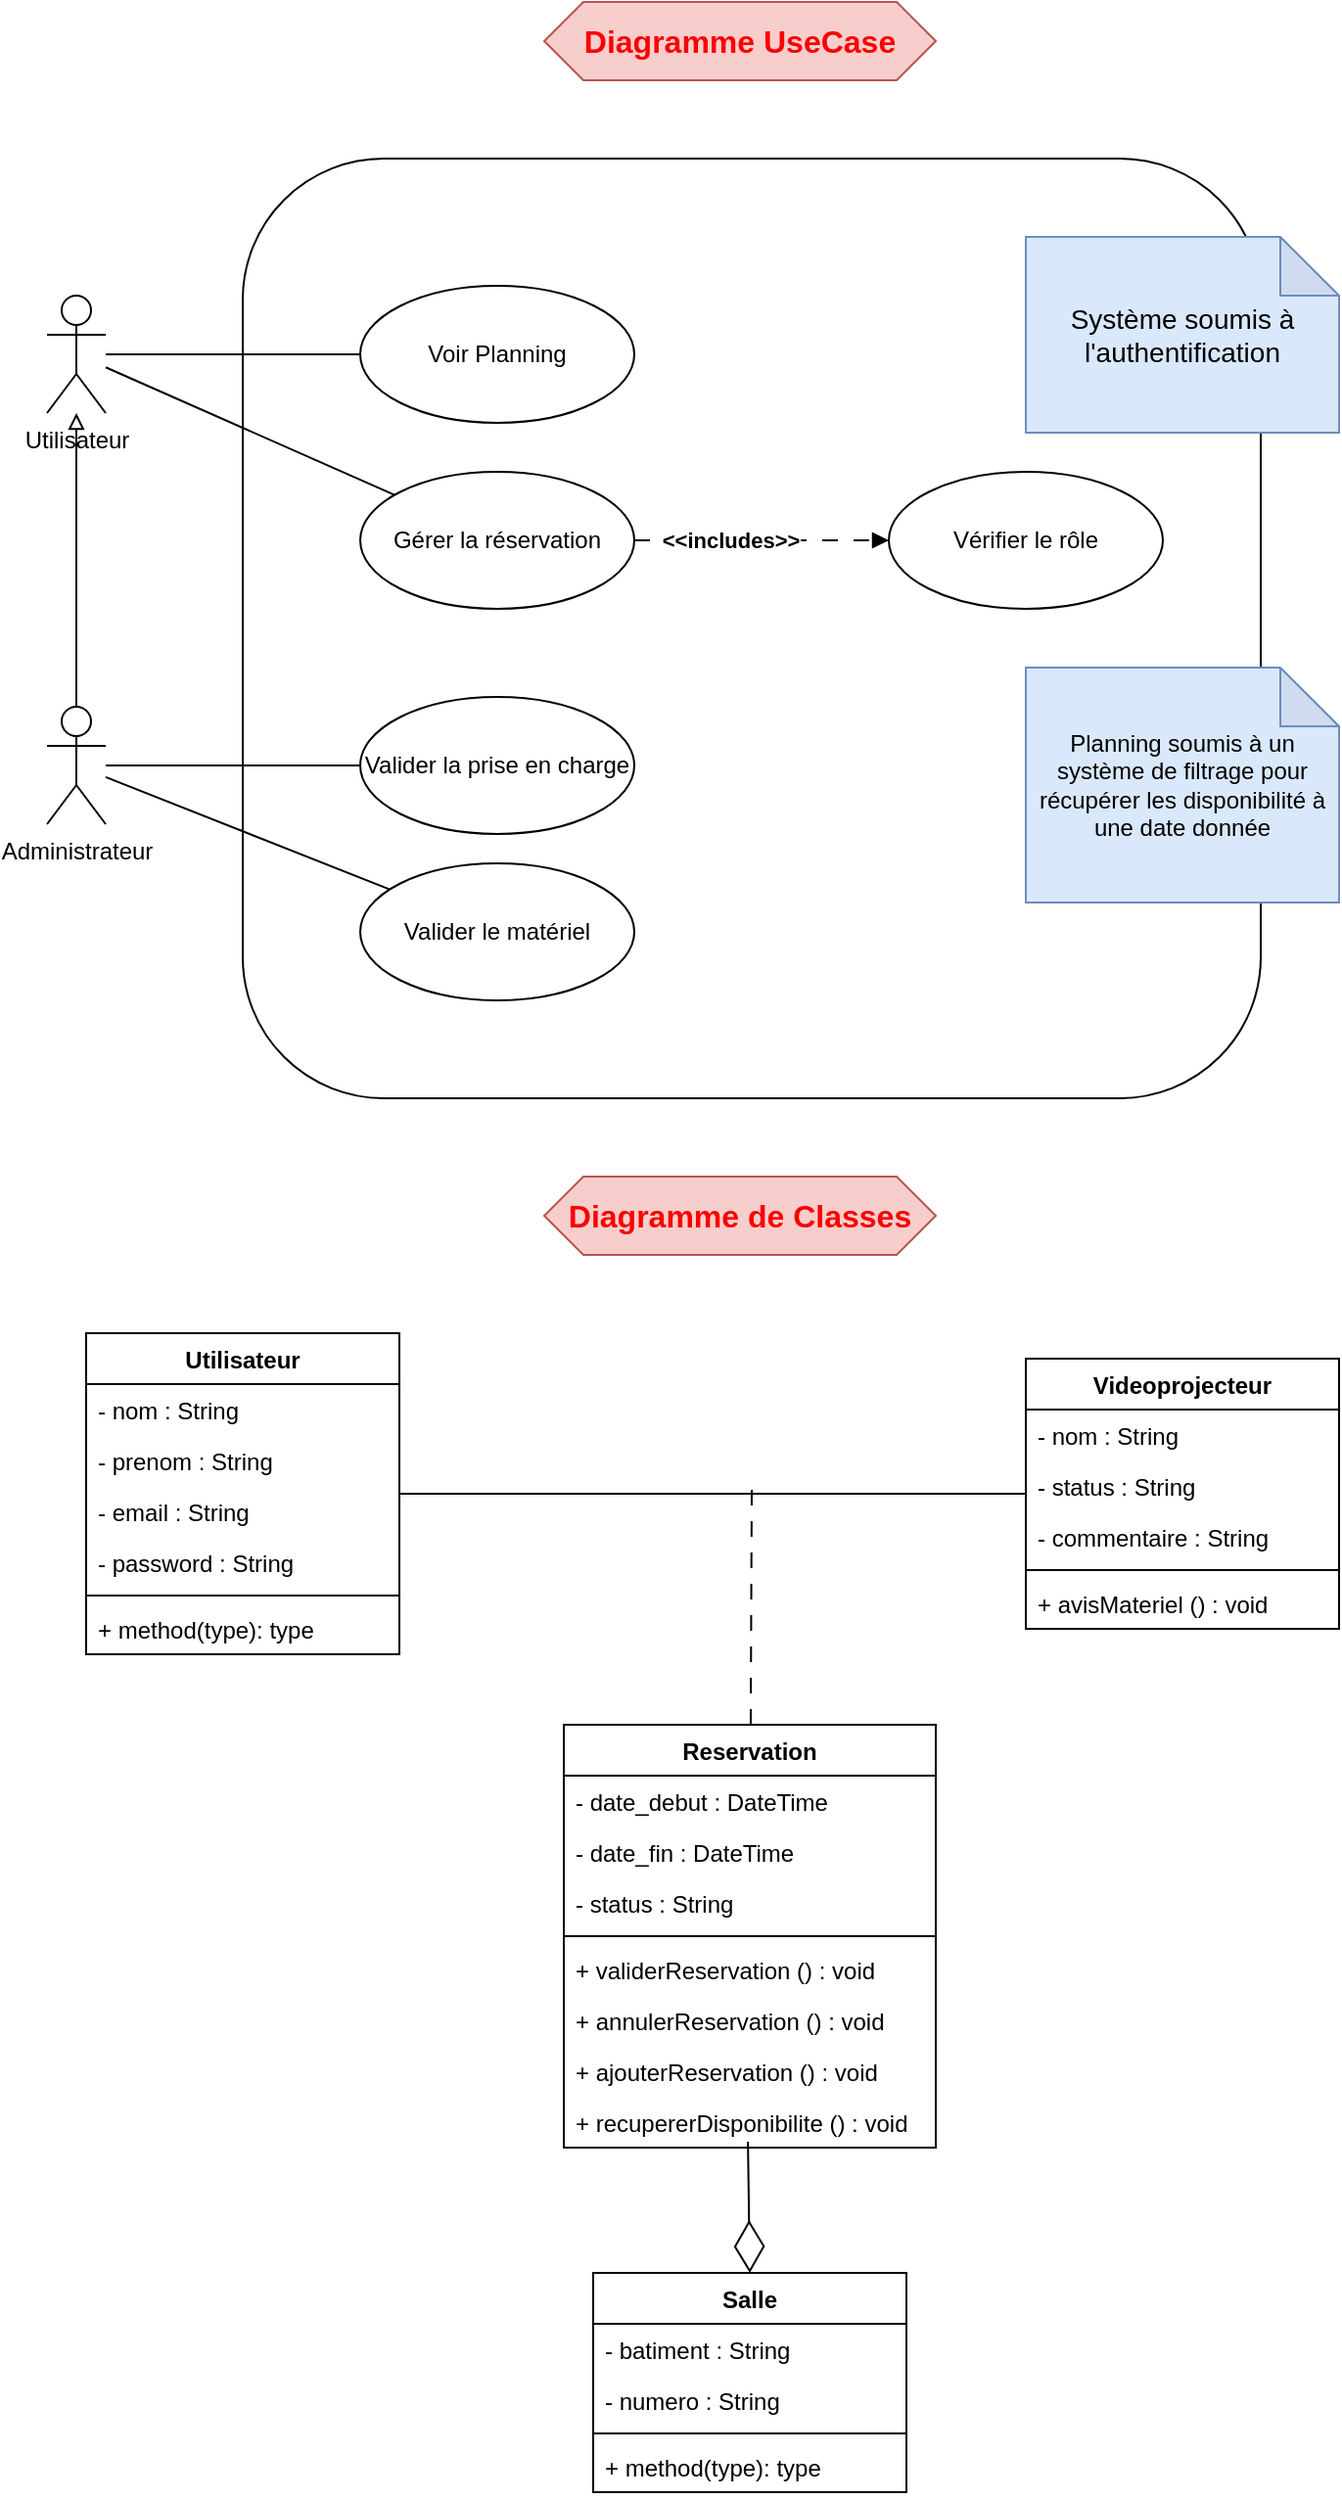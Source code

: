 <mxfile version="27.0.6">
  <diagram name="Page-1" id="pvXtCuqlx9BJ-Klr0lnQ">
    <mxGraphModel dx="898" dy="750" grid="1" gridSize="10" guides="1" tooltips="1" connect="1" arrows="1" fold="1" page="1" pageScale="1" pageWidth="827" pageHeight="1169" math="0" shadow="0">
      <root>
        <mxCell id="0" />
        <mxCell id="1" parent="0" />
        <mxCell id="KPPIBU8r4VzU2irEwszz-1" value="" style="rounded=1;whiteSpace=wrap;html=1;" vertex="1" parent="1">
          <mxGeometry x="160" y="120" width="520" height="480" as="geometry" />
        </mxCell>
        <mxCell id="KPPIBU8r4VzU2irEwszz-2" value="&lt;font style=&quot;font-size: 16px; color: light-dark(rgb(250, 0, 0), rgb(237, 237, 237));&quot;&gt;&lt;b&gt;Diagramme UseCase&lt;/b&gt;&lt;/font&gt;" style="shape=hexagon;perimeter=hexagonPerimeter2;whiteSpace=wrap;html=1;fixedSize=1;fillColor=#f8cecc;strokeColor=#b85450;" vertex="1" parent="1">
          <mxGeometry x="314" y="40" width="200" height="40" as="geometry" />
        </mxCell>
        <mxCell id="KPPIBU8r4VzU2irEwszz-11" style="rounded=0;orthogonalLoop=1;jettySize=auto;html=1;endArrow=none;startFill=0;" edge="1" parent="1" source="KPPIBU8r4VzU2irEwszz-3" target="KPPIBU8r4VzU2irEwszz-5">
          <mxGeometry relative="1" as="geometry" />
        </mxCell>
        <mxCell id="KPPIBU8r4VzU2irEwszz-12" style="rounded=0;orthogonalLoop=1;jettySize=auto;html=1;endArrow=none;startFill=0;" edge="1" parent="1" source="KPPIBU8r4VzU2irEwszz-3" target="KPPIBU8r4VzU2irEwszz-8">
          <mxGeometry relative="1" as="geometry" />
        </mxCell>
        <mxCell id="KPPIBU8r4VzU2irEwszz-3" value="Utilisateur" style="shape=umlActor;verticalLabelPosition=bottom;verticalAlign=top;html=1;outlineConnect=0;" vertex="1" parent="1">
          <mxGeometry x="60" y="190" width="30" height="60" as="geometry" />
        </mxCell>
        <mxCell id="KPPIBU8r4VzU2irEwszz-10" style="edgeStyle=orthogonalEdgeStyle;rounded=0;orthogonalLoop=1;jettySize=auto;html=1;endArrow=block;endFill=0;" edge="1" parent="1" source="KPPIBU8r4VzU2irEwszz-4" target="KPPIBU8r4VzU2irEwszz-3">
          <mxGeometry relative="1" as="geometry" />
        </mxCell>
        <mxCell id="KPPIBU8r4VzU2irEwszz-16" style="edgeStyle=orthogonalEdgeStyle;rounded=0;orthogonalLoop=1;jettySize=auto;html=1;endArrow=none;startFill=0;" edge="1" parent="1" source="KPPIBU8r4VzU2irEwszz-4" target="KPPIBU8r4VzU2irEwszz-9">
          <mxGeometry relative="1" as="geometry" />
        </mxCell>
        <mxCell id="KPPIBU8r4VzU2irEwszz-18" style="rounded=0;orthogonalLoop=1;jettySize=auto;html=1;endArrow=none;startFill=0;" edge="1" parent="1" source="KPPIBU8r4VzU2irEwszz-4" target="KPPIBU8r4VzU2irEwszz-17">
          <mxGeometry relative="1" as="geometry" />
        </mxCell>
        <mxCell id="KPPIBU8r4VzU2irEwszz-4" value="Administrateur" style="shape=umlActor;verticalLabelPosition=bottom;verticalAlign=top;html=1;outlineConnect=0;" vertex="1" parent="1">
          <mxGeometry x="60" y="400" width="30" height="60" as="geometry" />
        </mxCell>
        <mxCell id="KPPIBU8r4VzU2irEwszz-5" value="Voir Planning" style="ellipse;whiteSpace=wrap;html=1;" vertex="1" parent="1">
          <mxGeometry x="220" y="185" width="140" height="70" as="geometry" />
        </mxCell>
        <mxCell id="KPPIBU8r4VzU2irEwszz-7" value="&lt;font style=&quot;font-size: 14px;&quot;&gt;Système soumis à l&#39;authentification&lt;/font&gt;" style="shape=note;whiteSpace=wrap;html=1;backgroundOutline=1;darkOpacity=0.05;fillColor=#dae8fc;strokeColor=#6c8ebf;" vertex="1" parent="1">
          <mxGeometry x="560" y="160" width="160" height="100" as="geometry" />
        </mxCell>
        <mxCell id="KPPIBU8r4VzU2irEwszz-14" style="edgeStyle=orthogonalEdgeStyle;rounded=0;orthogonalLoop=1;jettySize=auto;html=1;endArrow=block;endFill=1;dashed=1;dashPattern=8 8;" edge="1" parent="1" source="KPPIBU8r4VzU2irEwszz-8" target="KPPIBU8r4VzU2irEwszz-13">
          <mxGeometry relative="1" as="geometry" />
        </mxCell>
        <mxCell id="KPPIBU8r4VzU2irEwszz-15" value="&lt;b&gt;&amp;lt;&amp;lt;includes&amp;gt;&amp;gt;&lt;/b&gt;" style="edgeLabel;html=1;align=center;verticalAlign=middle;resizable=0;points=[];" vertex="1" connectable="0" parent="KPPIBU8r4VzU2irEwszz-14">
          <mxGeometry x="-0.246" relative="1" as="geometry">
            <mxPoint as="offset" />
          </mxGeometry>
        </mxCell>
        <mxCell id="KPPIBU8r4VzU2irEwszz-8" value="Gérer la réservation" style="ellipse;whiteSpace=wrap;html=1;" vertex="1" parent="1">
          <mxGeometry x="220" y="280" width="140" height="70" as="geometry" />
        </mxCell>
        <mxCell id="KPPIBU8r4VzU2irEwszz-9" value="Valider la prise en charge" style="ellipse;whiteSpace=wrap;html=1;" vertex="1" parent="1">
          <mxGeometry x="220" y="395" width="140" height="70" as="geometry" />
        </mxCell>
        <mxCell id="KPPIBU8r4VzU2irEwszz-13" value="Vérifier le rôle" style="ellipse;whiteSpace=wrap;html=1;" vertex="1" parent="1">
          <mxGeometry x="490" y="280" width="140" height="70" as="geometry" />
        </mxCell>
        <mxCell id="KPPIBU8r4VzU2irEwszz-17" value="Valider le matériel" style="ellipse;whiteSpace=wrap;html=1;" vertex="1" parent="1">
          <mxGeometry x="220" y="480" width="140" height="70" as="geometry" />
        </mxCell>
        <mxCell id="KPPIBU8r4VzU2irEwszz-19" value="Planning soumis à un système de filtrage pour récupérer les disponibilité à une date donnée" style="shape=note;whiteSpace=wrap;html=1;backgroundOutline=1;darkOpacity=0.05;fillColor=#dae8fc;strokeColor=#6c8ebf;" vertex="1" parent="1">
          <mxGeometry x="560" y="380" width="160" height="120" as="geometry" />
        </mxCell>
        <mxCell id="KPPIBU8r4VzU2irEwszz-20" value="&lt;font style=&quot;font-size: 16px; color: light-dark(rgb(250, 0, 0), rgb(237, 237, 237));&quot;&gt;&lt;b&gt;Diagramme de Classes&lt;/b&gt;&lt;/font&gt;" style="shape=hexagon;perimeter=hexagonPerimeter2;whiteSpace=wrap;html=1;fixedSize=1;fillColor=#f8cecc;strokeColor=#b85450;" vertex="1" parent="1">
          <mxGeometry x="314" y="640" width="200" height="40" as="geometry" />
        </mxCell>
        <mxCell id="KPPIBU8r4VzU2irEwszz-58" style="rounded=0;orthogonalLoop=1;jettySize=auto;html=1;endArrow=none;startFill=0;" edge="1" parent="1" source="KPPIBU8r4VzU2irEwszz-36" target="KPPIBU8r4VzU2irEwszz-48">
          <mxGeometry relative="1" as="geometry" />
        </mxCell>
        <mxCell id="KPPIBU8r4VzU2irEwszz-36" value="Utilisateur" style="swimlane;fontStyle=1;align=center;verticalAlign=top;childLayout=stackLayout;horizontal=1;startSize=26;horizontalStack=0;resizeParent=1;resizeParentMax=0;resizeLast=0;collapsible=1;marginBottom=0;whiteSpace=wrap;html=1;" vertex="1" parent="1">
          <mxGeometry x="80" y="720" width="160" height="164" as="geometry" />
        </mxCell>
        <mxCell id="KPPIBU8r4VzU2irEwszz-37" value="- nom : String" style="text;strokeColor=none;fillColor=none;align=left;verticalAlign=top;spacingLeft=4;spacingRight=4;overflow=hidden;rotatable=0;points=[[0,0.5],[1,0.5]];portConstraint=eastwest;whiteSpace=wrap;html=1;" vertex="1" parent="KPPIBU8r4VzU2irEwszz-36">
          <mxGeometry y="26" width="160" height="26" as="geometry" />
        </mxCell>
        <mxCell id="KPPIBU8r4VzU2irEwszz-40" value="- prenom : String" style="text;strokeColor=none;fillColor=none;align=left;verticalAlign=top;spacingLeft=4;spacingRight=4;overflow=hidden;rotatable=0;points=[[0,0.5],[1,0.5]];portConstraint=eastwest;whiteSpace=wrap;html=1;" vertex="1" parent="KPPIBU8r4VzU2irEwszz-36">
          <mxGeometry y="52" width="160" height="26" as="geometry" />
        </mxCell>
        <mxCell id="KPPIBU8r4VzU2irEwszz-41" value="- email : String" style="text;strokeColor=none;fillColor=none;align=left;verticalAlign=top;spacingLeft=4;spacingRight=4;overflow=hidden;rotatable=0;points=[[0,0.5],[1,0.5]];portConstraint=eastwest;whiteSpace=wrap;html=1;" vertex="1" parent="KPPIBU8r4VzU2irEwszz-36">
          <mxGeometry y="78" width="160" height="26" as="geometry" />
        </mxCell>
        <mxCell id="KPPIBU8r4VzU2irEwszz-42" value="- password : String" style="text;strokeColor=none;fillColor=none;align=left;verticalAlign=top;spacingLeft=4;spacingRight=4;overflow=hidden;rotatable=0;points=[[0,0.5],[1,0.5]];portConstraint=eastwest;whiteSpace=wrap;html=1;" vertex="1" parent="KPPIBU8r4VzU2irEwszz-36">
          <mxGeometry y="104" width="160" height="26" as="geometry" />
        </mxCell>
        <mxCell id="KPPIBU8r4VzU2irEwszz-38" value="" style="line;strokeWidth=1;fillColor=none;align=left;verticalAlign=middle;spacingTop=-1;spacingLeft=3;spacingRight=3;rotatable=0;labelPosition=right;points=[];portConstraint=eastwest;strokeColor=inherit;" vertex="1" parent="KPPIBU8r4VzU2irEwszz-36">
          <mxGeometry y="130" width="160" height="8" as="geometry" />
        </mxCell>
        <mxCell id="KPPIBU8r4VzU2irEwszz-39" value="+ method(type): type" style="text;strokeColor=none;fillColor=none;align=left;verticalAlign=top;spacingLeft=4;spacingRight=4;overflow=hidden;rotatable=0;points=[[0,0.5],[1,0.5]];portConstraint=eastwest;whiteSpace=wrap;html=1;" vertex="1" parent="KPPIBU8r4VzU2irEwszz-36">
          <mxGeometry y="138" width="160" height="26" as="geometry" />
        </mxCell>
        <mxCell id="KPPIBU8r4VzU2irEwszz-66" style="rounded=0;orthogonalLoop=1;jettySize=auto;html=1;endArrow=none;startFill=0;dashed=1;dashPattern=8 8;" edge="1" parent="1" source="KPPIBU8r4VzU2irEwszz-43">
          <mxGeometry relative="1" as="geometry">
            <mxPoint x="420" y="800" as="targetPoint" />
          </mxGeometry>
        </mxCell>
        <mxCell id="KPPIBU8r4VzU2irEwszz-43" value="Reservation" style="swimlane;fontStyle=1;align=center;verticalAlign=top;childLayout=stackLayout;horizontal=1;startSize=26;horizontalStack=0;resizeParent=1;resizeParentMax=0;resizeLast=0;collapsible=1;marginBottom=0;whiteSpace=wrap;html=1;" vertex="1" parent="1">
          <mxGeometry x="324" y="920" width="190" height="216" as="geometry" />
        </mxCell>
        <mxCell id="KPPIBU8r4VzU2irEwszz-44" value="- date_debut : DateTime" style="text;strokeColor=none;fillColor=none;align=left;verticalAlign=top;spacingLeft=4;spacingRight=4;overflow=hidden;rotatable=0;points=[[0,0.5],[1,0.5]];portConstraint=eastwest;whiteSpace=wrap;html=1;" vertex="1" parent="KPPIBU8r4VzU2irEwszz-43">
          <mxGeometry y="26" width="190" height="26" as="geometry" />
        </mxCell>
        <mxCell id="KPPIBU8r4VzU2irEwszz-47" value="- date_fin : DateTime" style="text;strokeColor=none;fillColor=none;align=left;verticalAlign=top;spacingLeft=4;spacingRight=4;overflow=hidden;rotatable=0;points=[[0,0.5],[1,0.5]];portConstraint=eastwest;whiteSpace=wrap;html=1;" vertex="1" parent="KPPIBU8r4VzU2irEwszz-43">
          <mxGeometry y="52" width="190" height="26" as="geometry" />
        </mxCell>
        <mxCell id="KPPIBU8r4VzU2irEwszz-59" value="- status : String" style="text;strokeColor=none;fillColor=none;align=left;verticalAlign=top;spacingLeft=4;spacingRight=4;overflow=hidden;rotatable=0;points=[[0,0.5],[1,0.5]];portConstraint=eastwest;whiteSpace=wrap;html=1;" vertex="1" parent="KPPIBU8r4VzU2irEwszz-43">
          <mxGeometry y="78" width="190" height="26" as="geometry" />
        </mxCell>
        <mxCell id="KPPIBU8r4VzU2irEwszz-45" value="" style="line;strokeWidth=1;fillColor=none;align=left;verticalAlign=middle;spacingTop=-1;spacingLeft=3;spacingRight=3;rotatable=0;labelPosition=right;points=[];portConstraint=eastwest;strokeColor=inherit;" vertex="1" parent="KPPIBU8r4VzU2irEwszz-43">
          <mxGeometry y="104" width="190" height="8" as="geometry" />
        </mxCell>
        <mxCell id="KPPIBU8r4VzU2irEwszz-46" value="+ validerReservation () : void" style="text;strokeColor=none;fillColor=none;align=left;verticalAlign=top;spacingLeft=4;spacingRight=4;overflow=hidden;rotatable=0;points=[[0,0.5],[1,0.5]];portConstraint=eastwest;whiteSpace=wrap;html=1;" vertex="1" parent="KPPIBU8r4VzU2irEwszz-43">
          <mxGeometry y="112" width="190" height="26" as="geometry" />
        </mxCell>
        <mxCell id="KPPIBU8r4VzU2irEwszz-62" value="+ annulerReservation () : void" style="text;strokeColor=none;fillColor=none;align=left;verticalAlign=top;spacingLeft=4;spacingRight=4;overflow=hidden;rotatable=0;points=[[0,0.5],[1,0.5]];portConstraint=eastwest;whiteSpace=wrap;html=1;" vertex="1" parent="KPPIBU8r4VzU2irEwszz-43">
          <mxGeometry y="138" width="190" height="26" as="geometry" />
        </mxCell>
        <mxCell id="KPPIBU8r4VzU2irEwszz-63" value="+ ajouterReservation () : void" style="text;strokeColor=none;fillColor=none;align=left;verticalAlign=top;spacingLeft=4;spacingRight=4;overflow=hidden;rotatable=0;points=[[0,0.5],[1,0.5]];portConstraint=eastwest;whiteSpace=wrap;html=1;" vertex="1" parent="KPPIBU8r4VzU2irEwszz-43">
          <mxGeometry y="164" width="190" height="26" as="geometry" />
        </mxCell>
        <mxCell id="KPPIBU8r4VzU2irEwszz-64" value="+ recupererDisponibilite () : void&amp;nbsp;" style="text;strokeColor=none;fillColor=none;align=left;verticalAlign=top;spacingLeft=4;spacingRight=4;overflow=hidden;rotatable=0;points=[[0,0.5],[1,0.5]];portConstraint=eastwest;whiteSpace=wrap;html=1;" vertex="1" parent="KPPIBU8r4VzU2irEwszz-43">
          <mxGeometry y="190" width="190" height="26" as="geometry" />
        </mxCell>
        <mxCell id="KPPIBU8r4VzU2irEwszz-48" value="Videoprojecteur" style="swimlane;fontStyle=1;align=center;verticalAlign=top;childLayout=stackLayout;horizontal=1;startSize=26;horizontalStack=0;resizeParent=1;resizeParentMax=0;resizeLast=0;collapsible=1;marginBottom=0;whiteSpace=wrap;html=1;" vertex="1" parent="1">
          <mxGeometry x="560" y="733" width="160" height="138" as="geometry" />
        </mxCell>
        <mxCell id="KPPIBU8r4VzU2irEwszz-49" value="- nom : String" style="text;strokeColor=none;fillColor=none;align=left;verticalAlign=top;spacingLeft=4;spacingRight=4;overflow=hidden;rotatable=0;points=[[0,0.5],[1,0.5]];portConstraint=eastwest;whiteSpace=wrap;html=1;" vertex="1" parent="KPPIBU8r4VzU2irEwszz-48">
          <mxGeometry y="26" width="160" height="26" as="geometry" />
        </mxCell>
        <mxCell id="KPPIBU8r4VzU2irEwszz-60" value="- status : String" style="text;strokeColor=none;fillColor=none;align=left;verticalAlign=top;spacingLeft=4;spacingRight=4;overflow=hidden;rotatable=0;points=[[0,0.5],[1,0.5]];portConstraint=eastwest;whiteSpace=wrap;html=1;" vertex="1" parent="KPPIBU8r4VzU2irEwszz-48">
          <mxGeometry y="52" width="160" height="26" as="geometry" />
        </mxCell>
        <mxCell id="KPPIBU8r4VzU2irEwszz-61" value="- commentaire : String" style="text;strokeColor=none;fillColor=none;align=left;verticalAlign=top;spacingLeft=4;spacingRight=4;overflow=hidden;rotatable=0;points=[[0,0.5],[1,0.5]];portConstraint=eastwest;whiteSpace=wrap;html=1;" vertex="1" parent="KPPIBU8r4VzU2irEwszz-48">
          <mxGeometry y="78" width="160" height="26" as="geometry" />
        </mxCell>
        <mxCell id="KPPIBU8r4VzU2irEwszz-50" value="" style="line;strokeWidth=1;fillColor=none;align=left;verticalAlign=middle;spacingTop=-1;spacingLeft=3;spacingRight=3;rotatable=0;labelPosition=right;points=[];portConstraint=eastwest;strokeColor=inherit;" vertex="1" parent="KPPIBU8r4VzU2irEwszz-48">
          <mxGeometry y="104" width="160" height="8" as="geometry" />
        </mxCell>
        <mxCell id="KPPIBU8r4VzU2irEwszz-51" value="+ avisMateriel () : void" style="text;strokeColor=none;fillColor=none;align=left;verticalAlign=top;spacingLeft=4;spacingRight=4;overflow=hidden;rotatable=0;points=[[0,0.5],[1,0.5]];portConstraint=eastwest;whiteSpace=wrap;html=1;" vertex="1" parent="KPPIBU8r4VzU2irEwszz-48">
          <mxGeometry y="112" width="160" height="26" as="geometry" />
        </mxCell>
        <mxCell id="KPPIBU8r4VzU2irEwszz-52" value="Salle" style="swimlane;fontStyle=1;align=center;verticalAlign=top;childLayout=stackLayout;horizontal=1;startSize=26;horizontalStack=0;resizeParent=1;resizeParentMax=0;resizeLast=0;collapsible=1;marginBottom=0;whiteSpace=wrap;html=1;" vertex="1" parent="1">
          <mxGeometry x="339" y="1200" width="160" height="112" as="geometry" />
        </mxCell>
        <mxCell id="KPPIBU8r4VzU2irEwszz-53" value="- batiment : String" style="text;strokeColor=none;fillColor=none;align=left;verticalAlign=top;spacingLeft=4;spacingRight=4;overflow=hidden;rotatable=0;points=[[0,0.5],[1,0.5]];portConstraint=eastwest;whiteSpace=wrap;html=1;" vertex="1" parent="KPPIBU8r4VzU2irEwszz-52">
          <mxGeometry y="26" width="160" height="26" as="geometry" />
        </mxCell>
        <mxCell id="KPPIBU8r4VzU2irEwszz-56" value="- numero : String" style="text;strokeColor=none;fillColor=none;align=left;verticalAlign=top;spacingLeft=4;spacingRight=4;overflow=hidden;rotatable=0;points=[[0,0.5],[1,0.5]];portConstraint=eastwest;whiteSpace=wrap;html=1;" vertex="1" parent="KPPIBU8r4VzU2irEwszz-52">
          <mxGeometry y="52" width="160" height="26" as="geometry" />
        </mxCell>
        <mxCell id="KPPIBU8r4VzU2irEwszz-54" value="" style="line;strokeWidth=1;fillColor=none;align=left;verticalAlign=middle;spacingTop=-1;spacingLeft=3;spacingRight=3;rotatable=0;labelPosition=right;points=[];portConstraint=eastwest;strokeColor=inherit;" vertex="1" parent="KPPIBU8r4VzU2irEwszz-52">
          <mxGeometry y="78" width="160" height="8" as="geometry" />
        </mxCell>
        <mxCell id="KPPIBU8r4VzU2irEwszz-55" value="+ method(type): type" style="text;strokeColor=none;fillColor=none;align=left;verticalAlign=top;spacingLeft=4;spacingRight=4;overflow=hidden;rotatable=0;points=[[0,0.5],[1,0.5]];portConstraint=eastwest;whiteSpace=wrap;html=1;" vertex="1" parent="KPPIBU8r4VzU2irEwszz-52">
          <mxGeometry y="86" width="160" height="26" as="geometry" />
        </mxCell>
        <mxCell id="KPPIBU8r4VzU2irEwszz-69" value="" style="endArrow=diamondThin;endFill=0;endSize=24;html=1;rounded=0;entryX=0.5;entryY=0;entryDx=0;entryDy=0;exitX=0.495;exitY=0.885;exitDx=0;exitDy=0;exitPerimeter=0;" edge="1" parent="1" source="KPPIBU8r4VzU2irEwszz-64" target="KPPIBU8r4VzU2irEwszz-52">
          <mxGeometry width="160" relative="1" as="geometry">
            <mxPoint x="250" y="1170" as="sourcePoint" />
            <mxPoint x="410" y="1170" as="targetPoint" />
          </mxGeometry>
        </mxCell>
      </root>
    </mxGraphModel>
  </diagram>
</mxfile>
